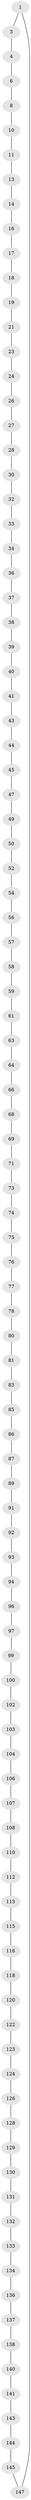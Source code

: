 // Generated by graph-tools (version 1.1) at 2025/24/03/03/25 07:24:21]
// undirected, 102 vertices, 102 edges
graph export_dot {
graph [start="1"]
  node [color=gray90,style=filled];
  1 [super="+2"];
  3;
  4 [super="+5"];
  6 [super="+7"];
  8 [super="+9"];
  10;
  11 [super="+12"];
  13;
  14 [super="+15"];
  16;
  17;
  18;
  19 [super="+20"];
  21 [super="+22"];
  23;
  24 [super="+25"];
  26;
  27;
  28 [super="+29"];
  30 [super="+31"];
  32;
  33;
  34 [super="+35"];
  36;
  37;
  38;
  39;
  40;
  41 [super="+42"];
  43;
  44;
  45 [super="+46"];
  47 [super="+48"];
  49;
  50 [super="+51"];
  52 [super="+53"];
  54 [super="+55"];
  56;
  57;
  58;
  59 [super="+60"];
  61 [super="+62"];
  63;
  64 [super="+65"];
  66 [super="+67"];
  68;
  69 [super="+70"];
  71 [super="+72"];
  73;
  74;
  75;
  76;
  77;
  78 [super="+79"];
  80;
  81 [super="+82"];
  83 [super="+84"];
  85;
  86;
  87 [super="+88"];
  89 [super="+90"];
  91;
  92;
  93;
  94 [super="+95"];
  96;
  97 [super="+98"];
  99;
  100 [super="+101"];
  102;
  103;
  104 [super="+105"];
  106;
  107;
  108 [super="+109"];
  110 [super="+111"];
  112;
  113 [super="+114"];
  115;
  116 [super="+117"];
  118 [super="+119"];
  120 [super="+121"];
  122;
  123;
  124 [super="+125"];
  126 [super="+127"];
  128;
  129;
  130;
  131;
  132;
  133;
  134 [super="+135"];
  136;
  137;
  138 [super="+139"];
  140;
  141 [super="+142"];
  143;
  144;
  145 [super="+146"];
  147;
  1 -- 147;
  1 -- 3;
  3 -- 4;
  4 -- 6;
  6 -- 8;
  8 -- 10;
  10 -- 11;
  11 -- 13;
  13 -- 14;
  14 -- 16;
  16 -- 17;
  17 -- 18;
  18 -- 19;
  19 -- 21;
  21 -- 23;
  23 -- 24;
  24 -- 26;
  26 -- 27;
  27 -- 28;
  28 -- 30;
  30 -- 32;
  32 -- 33;
  33 -- 34;
  34 -- 36;
  36 -- 37;
  37 -- 38;
  38 -- 39;
  39 -- 40;
  40 -- 41;
  41 -- 43;
  43 -- 44;
  44 -- 45;
  45 -- 47;
  47 -- 49;
  49 -- 50;
  50 -- 52;
  52 -- 54;
  54 -- 56;
  56 -- 57;
  57 -- 58;
  58 -- 59;
  59 -- 61;
  61 -- 63;
  63 -- 64;
  64 -- 66;
  66 -- 68;
  68 -- 69;
  69 -- 71;
  71 -- 73;
  73 -- 74;
  74 -- 75;
  75 -- 76;
  76 -- 77;
  77 -- 78;
  78 -- 80;
  80 -- 81;
  81 -- 83;
  83 -- 85;
  85 -- 86;
  86 -- 87;
  87 -- 89;
  89 -- 91;
  91 -- 92;
  92 -- 93;
  93 -- 94;
  94 -- 96;
  96 -- 97;
  97 -- 99;
  99 -- 100;
  100 -- 102;
  102 -- 103;
  103 -- 104;
  104 -- 106;
  106 -- 107;
  107 -- 108;
  108 -- 110;
  110 -- 112;
  112 -- 113;
  113 -- 115;
  115 -- 116;
  116 -- 118;
  118 -- 120;
  120 -- 122;
  122 -- 123;
  123 -- 124;
  124 -- 126;
  126 -- 128;
  128 -- 129;
  129 -- 130;
  130 -- 131;
  131 -- 132;
  132 -- 133;
  133 -- 134;
  134 -- 136;
  136 -- 137;
  137 -- 138;
  138 -- 140;
  140 -- 141;
  141 -- 143;
  143 -- 144;
  144 -- 145;
  145 -- 147;
}

